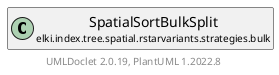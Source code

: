 @startuml
    remove .*\.(Instance|Par|Parameterizer|Factory)$
    set namespaceSeparator none
    hide empty fields
    hide empty methods

    class "<size:14>SpatialSortBulkSplit.Par\n<size:10>elki.index.tree.spatial.rstarvariants.strategies.bulk" as elki.index.tree.spatial.rstarvariants.strategies.bulk.SpatialSortBulkSplit.Par [[SpatialSortBulkSplit.Par.html]] {
        {static} +SORTER_ID: OptionID
        ~sorter: SpatialSorter
        +configure(Parameterization): void
        +make(): SpatialSortBulkSplit
    }

    interface "<size:14>Parameterizer\n<size:10>elki.utilities.optionhandling" as elki.utilities.optionhandling.Parameterizer [[../../../../../../utilities/optionhandling/Parameterizer.html]] {
        {abstract} +make(): Object
    }
    class "<size:14>SpatialSortBulkSplit\n<size:10>elki.index.tree.spatial.rstarvariants.strategies.bulk" as elki.index.tree.spatial.rstarvariants.strategies.bulk.SpatialSortBulkSplit [[SpatialSortBulkSplit.html]]

    elki.utilities.optionhandling.Parameterizer <|.. elki.index.tree.spatial.rstarvariants.strategies.bulk.SpatialSortBulkSplit.Par
    elki.index.tree.spatial.rstarvariants.strategies.bulk.SpatialSortBulkSplit +-- elki.index.tree.spatial.rstarvariants.strategies.bulk.SpatialSortBulkSplit.Par

    center footer UMLDoclet 2.0.19, PlantUML 1.2022.8
@enduml

